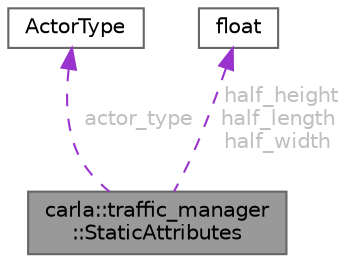 digraph "carla::traffic_manager::StaticAttributes"
{
 // INTERACTIVE_SVG=YES
 // LATEX_PDF_SIZE
  bgcolor="transparent";
  edge [fontname=Helvetica,fontsize=10,labelfontname=Helvetica,labelfontsize=10];
  node [fontname=Helvetica,fontsize=10,shape=box,height=0.2,width=0.4];
  Node1 [id="Node000001",label="carla::traffic_manager\l::StaticAttributes",height=0.2,width=0.4,color="gray40", fillcolor="grey60", style="filled", fontcolor="black",tooltip=" "];
  Node2 -> Node1 [id="edge1_Node000001_Node000002",dir="back",color="darkorchid3",style="dashed",tooltip=" ",label=" actor_type",fontcolor="grey" ];
  Node2 [id="Node000002",label="ActorType",height=0.2,width=0.4,color="gray40", fillcolor="white", style="filled",tooltip=" "];
  Node3 -> Node1 [id="edge2_Node000001_Node000003",dir="back",color="darkorchid3",style="dashed",tooltip=" ",label=" half_height\nhalf_length\nhalf_width",fontcolor="grey" ];
  Node3 [id="Node000003",label="float",height=0.2,width=0.4,color="gray40", fillcolor="white", style="filled",tooltip=" "];
}
